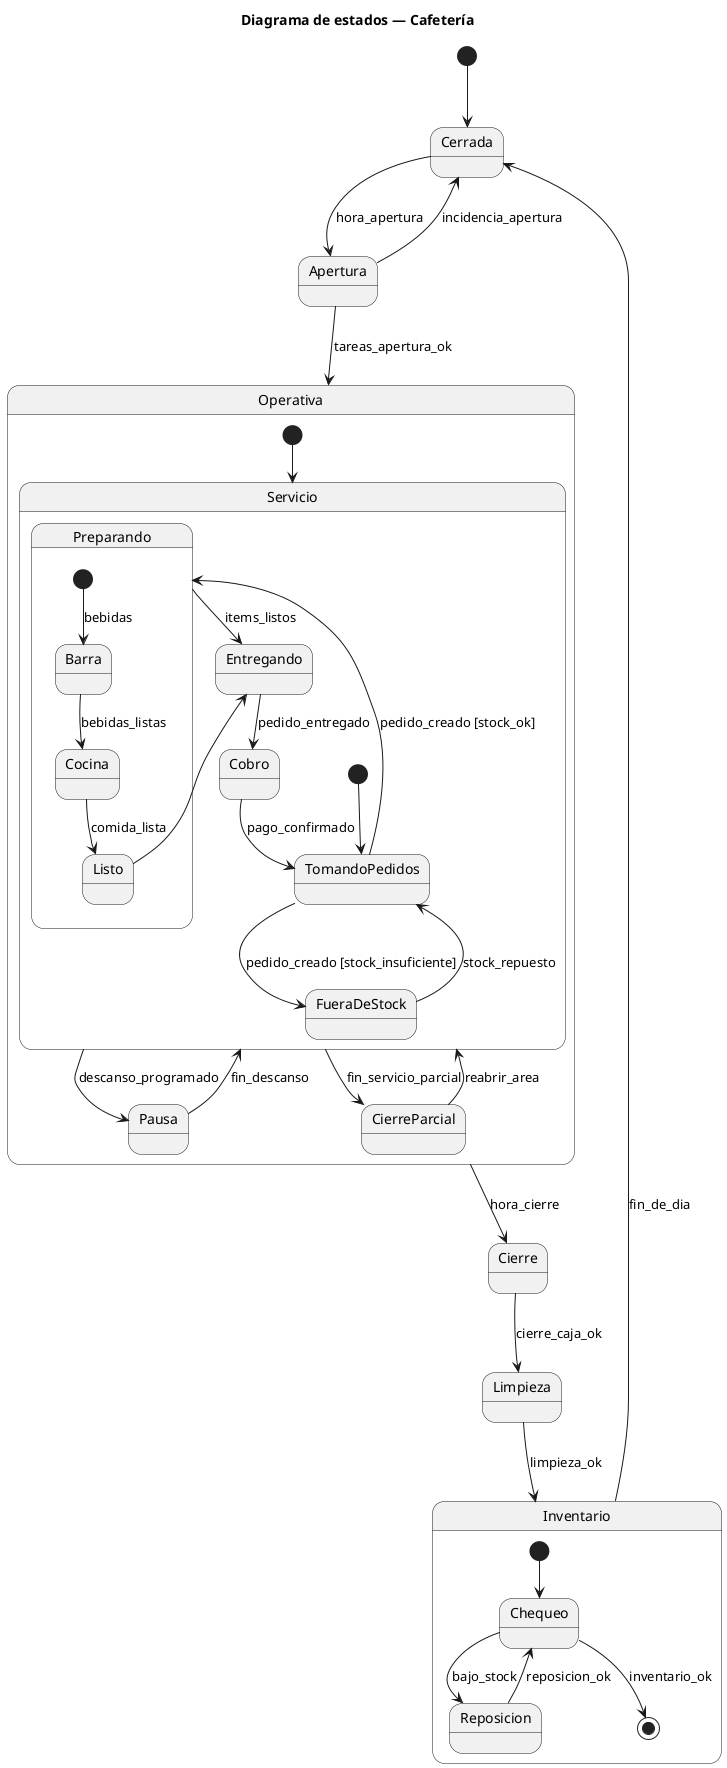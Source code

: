 @startuml  DiagramaEstados
title Diagrama de estados — Cafetería

[*] --> Cerrada

Cerrada --> Apertura : hora_apertura
Apertura --> Operativa : tareas_apertura_ok
Apertura --> Cerrada : incidencia_apertura

state Operativa {
  [*] --> Servicio

  Servicio --> Pausa : descanso_programado
  Pausa --> Servicio : fin_descanso

  '---- Servicio (estado compuesto del turno) ----
  state Servicio {
    [*] --> TomandoPedidos

    TomandoPedidos --> Preparando : pedido_creado [stock_ok]
    TomandoPedidos --> FueraDeStock : pedido_creado [stock_insuficiente]

    FueraDeStock --> TomandoPedidos : stock_repuesto

    state Preparando {
      [*] --> Barra        : bebidas
      Barra --> Cocina     : bebidas_listas
      Cocina --> Listo     : comida_lista
    }

    Preparando --> Entregando : items_listos
    Listo --> Entregando

    Entregando --> Cobro : pedido_entregado
    Cobro --> TomandoPedidos : pago_confirmado
  }

  Servicio --> CierreParcial : fin_servicio_parcial
  CierreParcial --> Servicio : reabrir_area
}

Operativa --> Cierre : hora_cierre

Cierre --> Limpieza : cierre_caja_ok
Limpieza --> Inventario : limpieza_ok

state Inventario {
  [*] --> Chequeo
  Chequeo --> Reposicion : bajo_stock
  Reposicion --> Chequeo : reposicion_ok
  Chequeo --> [*] : inventario_ok
}

Inventario --> Cerrada : fin_de_dia

@enduml
